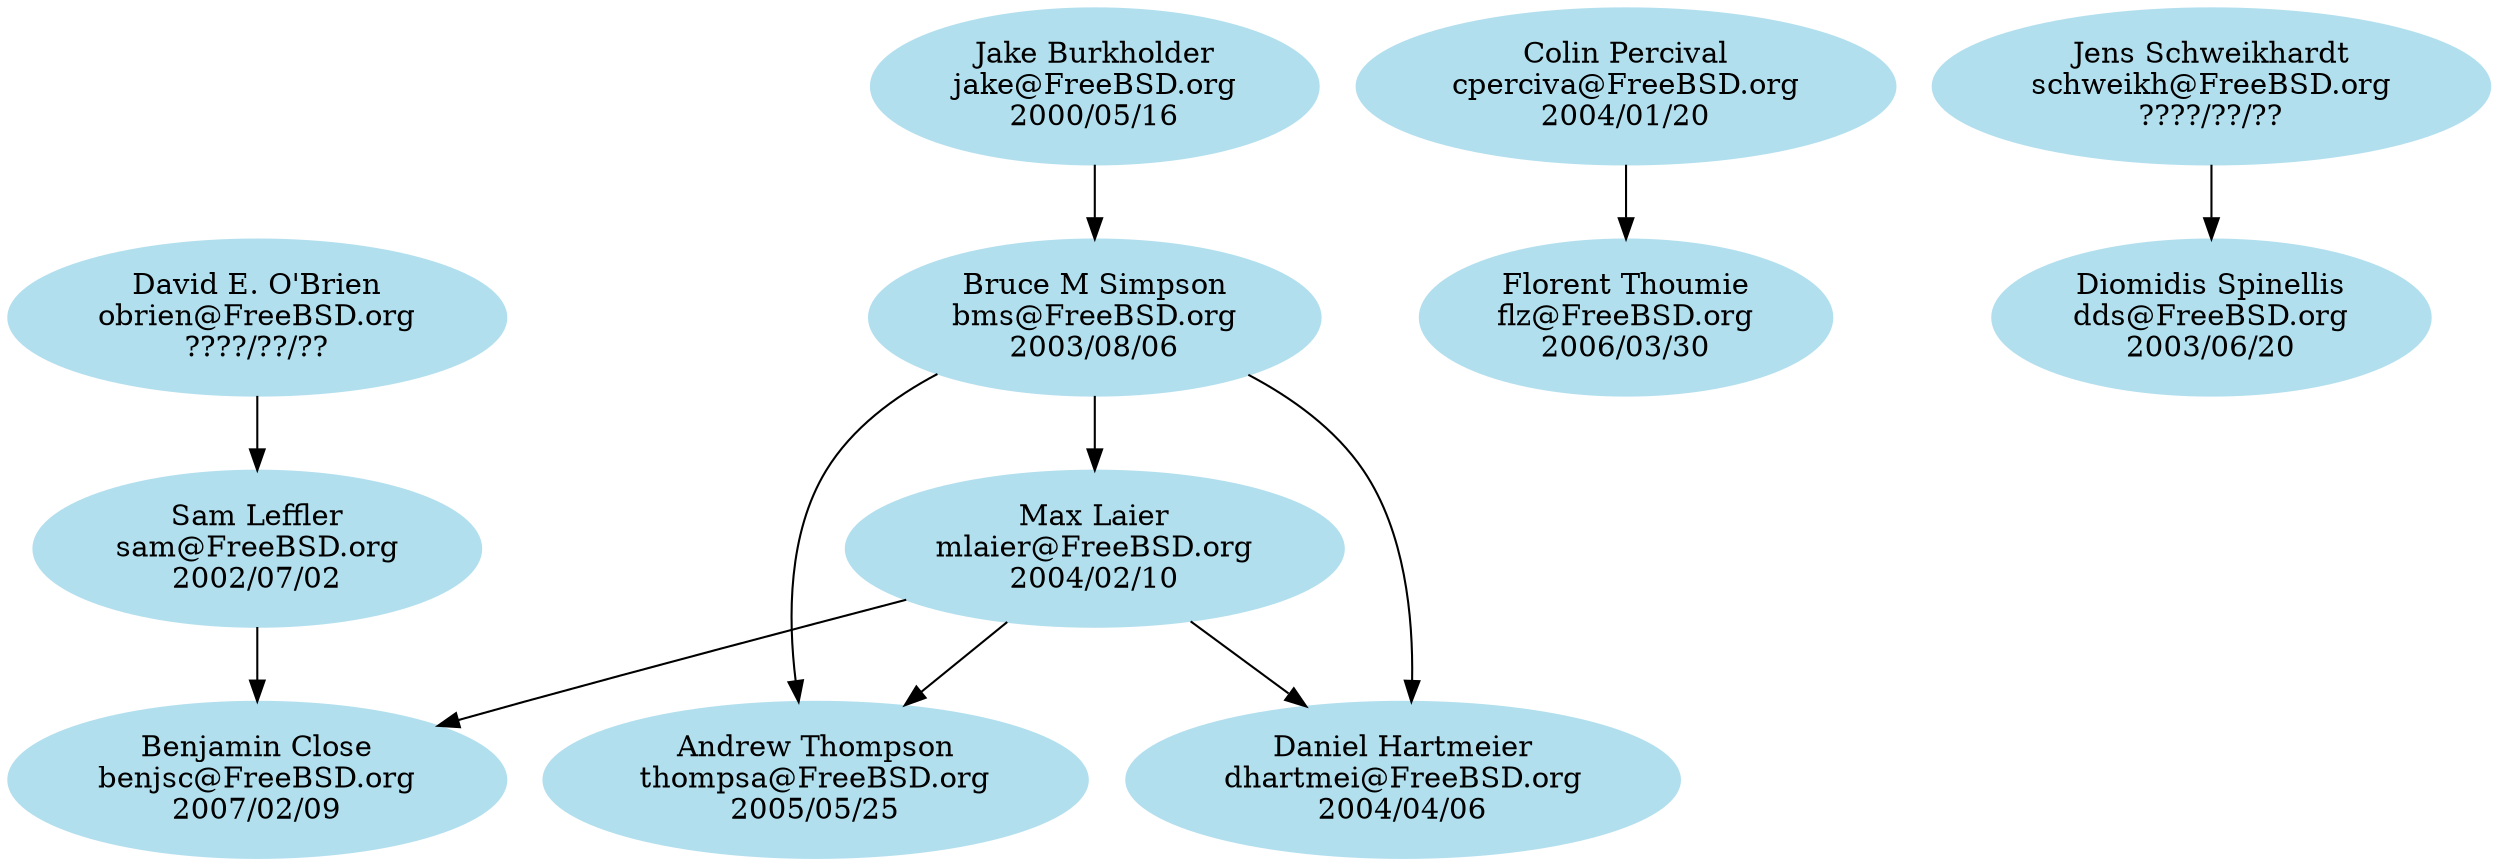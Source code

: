 # $FreeBSD$

digraph src {

# Node definitions follow this example:
#
#   foo [label="Foo Bar\nfoo@FreeBSD.org\n????/??/??"]
#
# ????/??/?? is the date when the commit bit was obtained, usually the one you
# can find looking at CVS logs for the access (or avail) file under CVSROOT.
#
# For returned commit bits, the node definition will follow this example:
#
#   foo [label="Foo Bar\nfoo@FreeBSD.org\n????/??/??\n????/??/??"]
#
# The first date is the same as for an active committer, the second date is
# the date when the commit bit has been returned. Again, check CVS logs.

node [color=grey62, style=filled, bgcolor=black];

# Alumni go here.. Try to keep things sorted.

node [color=lightblue2, style=filled, bgcolor=black];

# Current src committers go here. Try to keep things sorted.

benjsc [label="Benjamin Close\nbenjsc@FreeBSD.org\n2007/02/09"]
bms [label="Bruce M Simpson\nbms@FreeBSD.org\n2003/08/06"]
cperciva [label="Colin Percival\ncperciva@FreeBSD.org\n2004/01/20"]
dds [label="Diomidis Spinellis\ndds@FreeBSD.org\n2003/06/20"]
dhartmei [label="Daniel Hartmeier\ndhartmei@FreeBSD.org\n2004/04/06"]
flz [label="Florent Thoumie\nflz@FreeBSD.org\n2006/03/30"]
jake [label="Jake Burkholder\njake@FreeBSD.org\n2000/05/16"]
mlaier [label="Max Laier\nmlaier@FreeBSD.org\n2004/02/10"]
obrien [label="David E. O'Brien\nobrien@FreeBSD.org\n????/??/??"]
sam [label="Sam Leffler\nsam@FreeBSD.org\n2002/07/02"]
schweikh [label="Jens Schweikhardt\nschweikh@FreeBSD.org\n????/??/??"]
thompsa [label="Andrew Thompson\nthompsa@FreeBSD.org\n2005/05/25"]

# Here are the mentor/mentee relationships.
# Group together all the mentees for a particular mentor.
# Keep the list sorted by mentor login.

cperciva -> flz

bms -> mlaier
bms -> dhartmei
bms -> thompsa

jake -> bms

mlaier -> benjsc
mlaier -> dhartmei
mlaier -> thompsa

obrien -> sam

sam -> benjsc

schweikh -> dds

}
